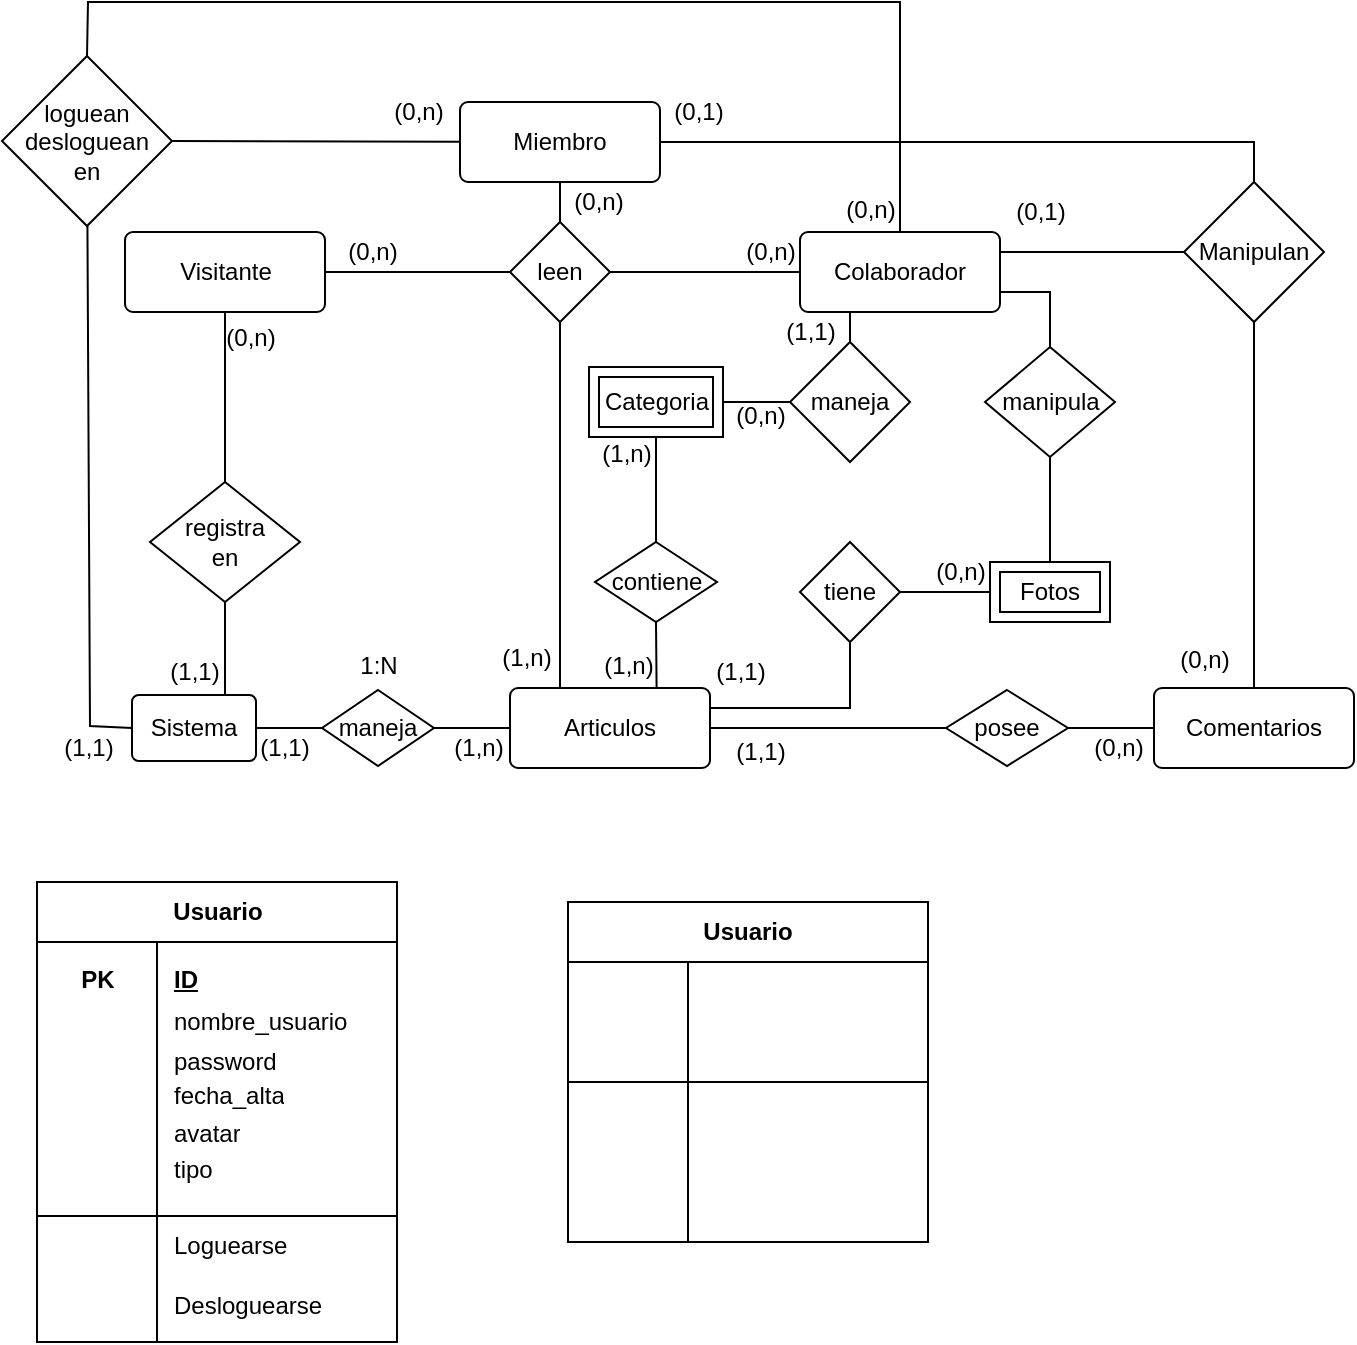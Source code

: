 <mxfile version="21.6.2" type="github">
  <diagram id="R2lEEEUBdFMjLlhIrx00" name="Page-1">
    <mxGraphModel dx="275" dy="428" grid="1" gridSize="10" guides="1" tooltips="1" connect="1" arrows="1" fold="1" page="1" pageScale="1" pageWidth="850" pageHeight="1100" math="0" shadow="0" extFonts="Permanent Marker^https://fonts.googleapis.com/css?family=Permanent+Marker">
      <root>
        <mxCell id="0" />
        <mxCell id="1" parent="0" />
        <mxCell id="c3nKSRqgcQVMaMpkJJOA-74" value="Visitante" style="rounded=1;arcSize=10;whiteSpace=wrap;html=1;align=center;" vertex="1" parent="1">
          <mxGeometry x="998.5" y="135" width="100" height="40" as="geometry" />
        </mxCell>
        <mxCell id="c3nKSRqgcQVMaMpkJJOA-77" value="&lt;div&gt;Miembro&lt;/div&gt;" style="rounded=1;arcSize=10;whiteSpace=wrap;html=1;align=center;" vertex="1" parent="1">
          <mxGeometry x="1166" y="70" width="100" height="40" as="geometry" />
        </mxCell>
        <mxCell id="c3nKSRqgcQVMaMpkJJOA-79" value="&lt;div&gt;Colaborador&lt;/div&gt;" style="rounded=1;arcSize=10;whiteSpace=wrap;html=1;align=center;" vertex="1" parent="1">
          <mxGeometry x="1336" y="135" width="100" height="40" as="geometry" />
        </mxCell>
        <mxCell id="c3nKSRqgcQVMaMpkJJOA-81" value="Articulos" style="rounded=1;arcSize=10;whiteSpace=wrap;html=1;align=center;" vertex="1" parent="1">
          <mxGeometry x="1191" y="363" width="100" height="40" as="geometry" />
        </mxCell>
        <mxCell id="c3nKSRqgcQVMaMpkJJOA-86" value="Comentarios" style="rounded=1;arcSize=10;whiteSpace=wrap;html=1;align=center;" vertex="1" parent="1">
          <mxGeometry x="1513" y="363" width="100" height="40" as="geometry" />
        </mxCell>
        <mxCell id="c3nKSRqgcQVMaMpkJJOA-88" value="leen" style="rhombus;whiteSpace=wrap;html=1;" vertex="1" parent="1">
          <mxGeometry x="1191" y="130" width="50" height="50" as="geometry" />
        </mxCell>
        <mxCell id="c3nKSRqgcQVMaMpkJJOA-93" value="" style="endArrow=none;html=1;rounded=0;exitX=0.5;exitY=1;exitDx=0;exitDy=0;entryX=0.25;entryY=0;entryDx=0;entryDy=0;" edge="1" parent="1" source="c3nKSRqgcQVMaMpkJJOA-88" target="c3nKSRqgcQVMaMpkJJOA-81">
          <mxGeometry width="50" height="50" relative="1" as="geometry">
            <mxPoint x="1341" y="90" as="sourcePoint" />
            <mxPoint x="1341" y="60" as="targetPoint" />
            <Array as="points" />
          </mxGeometry>
        </mxCell>
        <mxCell id="c3nKSRqgcQVMaMpkJJOA-98" value="Manipulan" style="rhombus;whiteSpace=wrap;html=1;" vertex="1" parent="1">
          <mxGeometry x="1528" y="110" width="70" height="70" as="geometry" />
        </mxCell>
        <mxCell id="c3nKSRqgcQVMaMpkJJOA-100" value="" style="endArrow=none;html=1;rounded=0;exitX=1;exitY=0.5;exitDx=0;exitDy=0;entryX=0;entryY=0.5;entryDx=0;entryDy=0;" edge="1" parent="1" source="c3nKSRqgcQVMaMpkJJOA-88" target="c3nKSRqgcQVMaMpkJJOA-79">
          <mxGeometry width="50" height="50" relative="1" as="geometry">
            <mxPoint x="1331" y="170" as="sourcePoint" />
            <mxPoint x="1381" y="120" as="targetPoint" />
          </mxGeometry>
        </mxCell>
        <mxCell id="c3nKSRqgcQVMaMpkJJOA-102" value="" style="endArrow=none;html=1;rounded=0;exitX=0;exitY=0.5;exitDx=0;exitDy=0;entryX=1;entryY=0.25;entryDx=0;entryDy=0;" edge="1" parent="1" source="c3nKSRqgcQVMaMpkJJOA-98" target="c3nKSRqgcQVMaMpkJJOA-79">
          <mxGeometry width="50" height="50" relative="1" as="geometry">
            <mxPoint x="1331" y="170" as="sourcePoint" />
            <mxPoint x="1381" y="120" as="targetPoint" />
          </mxGeometry>
        </mxCell>
        <mxCell id="c3nKSRqgcQVMaMpkJJOA-103" value="" style="endArrow=none;html=1;rounded=0;entryX=0.5;entryY=1;entryDx=0;entryDy=0;exitX=0.5;exitY=0;exitDx=0;exitDy=0;" edge="1" parent="1" source="c3nKSRqgcQVMaMpkJJOA-86" target="c3nKSRqgcQVMaMpkJJOA-98">
          <mxGeometry width="50" height="50" relative="1" as="geometry">
            <mxPoint x="1321" y="240" as="sourcePoint" />
            <mxPoint x="1371" y="190" as="targetPoint" />
          </mxGeometry>
        </mxCell>
        <mxCell id="c3nKSRqgcQVMaMpkJJOA-104" value="contiene" style="rhombus;whiteSpace=wrap;html=1;" vertex="1" parent="1">
          <mxGeometry x="1233.5" y="290" width="61" height="40" as="geometry" />
        </mxCell>
        <mxCell id="c3nKSRqgcQVMaMpkJJOA-106" value="maneja" style="rhombus;whiteSpace=wrap;html=1;" vertex="1" parent="1">
          <mxGeometry x="1331" y="190" width="60" height="60" as="geometry" />
        </mxCell>
        <mxCell id="c3nKSRqgcQVMaMpkJJOA-108" value="" style="endArrow=none;html=1;rounded=0;exitX=0.5;exitY=0;exitDx=0;exitDy=0;" edge="1" parent="1" source="c3nKSRqgcQVMaMpkJJOA-104" target="c3nKSRqgcQVMaMpkJJOA-126">
          <mxGeometry width="50" height="50" relative="1" as="geometry">
            <mxPoint x="1315" y="387" as="sourcePoint" />
            <mxPoint x="1261" y="240" as="targetPoint" />
            <Array as="points" />
          </mxGeometry>
        </mxCell>
        <mxCell id="c3nKSRqgcQVMaMpkJJOA-109" value="" style="endArrow=none;html=1;rounded=0;entryX=0;entryY=0.5;entryDx=0;entryDy=0;" edge="1" parent="1" source="c3nKSRqgcQVMaMpkJJOA-126" target="c3nKSRqgcQVMaMpkJJOA-106">
          <mxGeometry width="50" height="50" relative="1" as="geometry">
            <mxPoint x="1336" y="220" as="sourcePoint" />
            <mxPoint x="1401" y="281" as="targetPoint" />
            <Array as="points" />
          </mxGeometry>
        </mxCell>
        <mxCell id="c3nKSRqgcQVMaMpkJJOA-111" value="" style="endArrow=none;html=1;rounded=0;exitX=0;exitY=0.5;exitDx=0;exitDy=0;entryX=1;entryY=0.5;entryDx=0;entryDy=0;" edge="1" parent="1" source="c3nKSRqgcQVMaMpkJJOA-88" target="c3nKSRqgcQVMaMpkJJOA-74">
          <mxGeometry width="50" height="50" relative="1" as="geometry">
            <mxPoint x="1226" y="140" as="sourcePoint" />
            <mxPoint x="1261" y="70" as="targetPoint" />
          </mxGeometry>
        </mxCell>
        <mxCell id="c3nKSRqgcQVMaMpkJJOA-114" value="" style="endArrow=none;html=1;rounded=0;entryX=0.733;entryY=0.003;entryDx=0;entryDy=0;exitX=0.5;exitY=1;exitDx=0;exitDy=0;entryPerimeter=0;" edge="1" parent="1" source="c3nKSRqgcQVMaMpkJJOA-104" target="c3nKSRqgcQVMaMpkJJOA-81">
          <mxGeometry width="50" height="50" relative="1" as="geometry">
            <mxPoint x="1396" y="295" as="sourcePoint" />
            <mxPoint x="1396" y="270" as="targetPoint" />
            <Array as="points" />
          </mxGeometry>
        </mxCell>
        <mxCell id="c3nKSRqgcQVMaMpkJJOA-115" value="" style="endArrow=none;html=1;rounded=0;exitX=0.5;exitY=0;exitDx=0;exitDy=0;entryX=0.25;entryY=1;entryDx=0;entryDy=0;" edge="1" parent="1" source="c3nKSRqgcQVMaMpkJJOA-106" target="c3nKSRqgcQVMaMpkJJOA-79">
          <mxGeometry width="50" height="50" relative="1" as="geometry">
            <mxPoint x="1274" y="340" as="sourcePoint" />
            <mxPoint x="1276" y="373" as="targetPoint" />
            <Array as="points" />
          </mxGeometry>
        </mxCell>
        <mxCell id="c3nKSRqgcQVMaMpkJJOA-117" value="" style="endArrow=none;html=1;rounded=0;exitX=0.5;exitY=0;exitDx=0;exitDy=0;" edge="1" parent="1" source="c3nKSRqgcQVMaMpkJJOA-88" target="c3nKSRqgcQVMaMpkJJOA-77">
          <mxGeometry width="50" height="50" relative="1" as="geometry">
            <mxPoint x="1226" y="140" as="sourcePoint" />
            <mxPoint x="1226" y="70" as="targetPoint" />
          </mxGeometry>
        </mxCell>
        <mxCell id="c3nKSRqgcQVMaMpkJJOA-120" value="tiene" style="rhombus;whiteSpace=wrap;html=1;" vertex="1" parent="1">
          <mxGeometry x="1336" y="290" width="50" height="50" as="geometry" />
        </mxCell>
        <mxCell id="c3nKSRqgcQVMaMpkJJOA-121" value="" style="endArrow=none;html=1;rounded=0;entryX=0.5;entryY=1;entryDx=0;entryDy=0;exitX=1;exitY=0.25;exitDx=0;exitDy=0;" edge="1" parent="1" source="c3nKSRqgcQVMaMpkJJOA-81" target="c3nKSRqgcQVMaMpkJJOA-120">
          <mxGeometry width="50" height="50" relative="1" as="geometry">
            <mxPoint x="1274" y="290" as="sourcePoint" />
            <mxPoint x="1271" y="250" as="targetPoint" />
            <Array as="points">
              <mxPoint x="1361" y="373" />
            </Array>
          </mxGeometry>
        </mxCell>
        <mxCell id="c3nKSRqgcQVMaMpkJJOA-122" value="" style="endArrow=none;html=1;rounded=0;exitX=1;exitY=0.5;exitDx=0;exitDy=0;" edge="1" parent="1" source="c3nKSRqgcQVMaMpkJJOA-120" target="c3nKSRqgcQVMaMpkJJOA-123">
          <mxGeometry width="50" height="50" relative="1" as="geometry">
            <mxPoint x="1274" y="340" as="sourcePoint" />
            <mxPoint x="1411" y="300" as="targetPoint" />
            <Array as="points" />
          </mxGeometry>
        </mxCell>
        <mxCell id="c3nKSRqgcQVMaMpkJJOA-123" value="Fotos" style="shape=ext;margin=3;double=1;whiteSpace=wrap;html=1;align=center;" vertex="1" parent="1">
          <mxGeometry x="1431" y="300" width="60" height="30" as="geometry" />
        </mxCell>
        <mxCell id="c3nKSRqgcQVMaMpkJJOA-126" value="Categoria" style="shape=ext;margin=3;double=1;whiteSpace=wrap;html=1;align=center;" vertex="1" parent="1">
          <mxGeometry x="1230.5" y="202.5" width="67" height="35" as="geometry" />
        </mxCell>
        <mxCell id="c3nKSRqgcQVMaMpkJJOA-128" value="" style="endArrow=none;html=1;rounded=0;exitX=0.5;exitY=1;exitDx=0;exitDy=0;" edge="1" parent="1" source="c3nKSRqgcQVMaMpkJJOA-129" target="c3nKSRqgcQVMaMpkJJOA-123">
          <mxGeometry width="50" height="50" relative="1" as="geometry">
            <mxPoint x="1526" y="215" as="sourcePoint" />
            <mxPoint x="1586" y="135" as="targetPoint" />
            <Array as="points" />
          </mxGeometry>
        </mxCell>
        <mxCell id="c3nKSRqgcQVMaMpkJJOA-129" value="manipula" style="rhombus;whiteSpace=wrap;html=1;" vertex="1" parent="1">
          <mxGeometry x="1428.5" y="192.5" width="65" height="55" as="geometry" />
        </mxCell>
        <mxCell id="c3nKSRqgcQVMaMpkJJOA-132" value="" style="endArrow=none;html=1;rounded=0;exitX=0.5;exitY=0;exitDx=0;exitDy=0;entryX=1;entryY=0.75;entryDx=0;entryDy=0;" edge="1" parent="1" source="c3nKSRqgcQVMaMpkJJOA-129" target="c3nKSRqgcQVMaMpkJJOA-79">
          <mxGeometry width="50" height="50" relative="1" as="geometry">
            <mxPoint x="1471" y="255" as="sourcePoint" />
            <mxPoint x="1471" y="310" as="targetPoint" />
            <Array as="points">
              <mxPoint x="1461" y="165" />
            </Array>
          </mxGeometry>
        </mxCell>
        <mxCell id="c3nKSRqgcQVMaMpkJJOA-133" value="" style="endArrow=none;html=1;rounded=0;exitX=1;exitY=0.5;exitDx=0;exitDy=0;entryX=0.5;entryY=0;entryDx=0;entryDy=0;" edge="1" parent="1" source="c3nKSRqgcQVMaMpkJJOA-77" target="c3nKSRqgcQVMaMpkJJOA-98">
          <mxGeometry width="50" height="50" relative="1" as="geometry">
            <mxPoint x="1251" y="165" as="sourcePoint" />
            <mxPoint x="1346" y="165" as="targetPoint" />
            <Array as="points">
              <mxPoint x="1563" y="90" />
            </Array>
          </mxGeometry>
        </mxCell>
        <mxCell id="c3nKSRqgcQVMaMpkJJOA-134" value="Sistema" style="rounded=1;arcSize=10;whiteSpace=wrap;html=1;align=center;" vertex="1" parent="1">
          <mxGeometry x="1002" y="366.5" width="62" height="33" as="geometry" />
        </mxCell>
        <mxCell id="c3nKSRqgcQVMaMpkJJOA-135" value="" style="endArrow=none;html=1;rounded=0;" edge="1" parent="1" source="c3nKSRqgcQVMaMpkJJOA-94" target="c3nKSRqgcQVMaMpkJJOA-81">
          <mxGeometry width="50" height="50" relative="1" as="geometry">
            <mxPoint x="1226" y="190" as="sourcePoint" />
            <mxPoint x="1226" y="373" as="targetPoint" />
            <Array as="points" />
          </mxGeometry>
        </mxCell>
        <mxCell id="c3nKSRqgcQVMaMpkJJOA-136" value="" style="endArrow=none;html=1;rounded=0;" edge="1" parent="1" source="c3nKSRqgcQVMaMpkJJOA-134" target="c3nKSRqgcQVMaMpkJJOA-94">
          <mxGeometry width="50" height="50" relative="1" as="geometry">
            <mxPoint x="1051" y="383" as="sourcePoint" />
            <mxPoint x="1231" y="383" as="targetPoint" />
            <Array as="points" />
          </mxGeometry>
        </mxCell>
        <mxCell id="c3nKSRqgcQVMaMpkJJOA-94" value="maneja" style="rhombus;whiteSpace=wrap;html=1;" vertex="1" parent="1">
          <mxGeometry x="1097" y="364" width="56" height="38" as="geometry" />
        </mxCell>
        <mxCell id="c3nKSRqgcQVMaMpkJJOA-137" value="&lt;div&gt;registra&lt;/div&gt;&lt;div&gt;en&lt;br&gt;&lt;/div&gt;" style="rhombus;whiteSpace=wrap;html=1;" vertex="1" parent="1">
          <mxGeometry x="1011" y="260" width="75" height="60" as="geometry" />
        </mxCell>
        <mxCell id="c3nKSRqgcQVMaMpkJJOA-138" value="" style="endArrow=none;html=1;rounded=0;entryX=0.5;entryY=1;entryDx=0;entryDy=0;exitX=0.75;exitY=0;exitDx=0;exitDy=0;" edge="1" parent="1" source="c3nKSRqgcQVMaMpkJJOA-134" target="c3nKSRqgcQVMaMpkJJOA-137">
          <mxGeometry width="50" height="50" relative="1" as="geometry">
            <mxPoint x="961" y="300" as="sourcePoint" />
            <mxPoint x="1011" y="250" as="targetPoint" />
          </mxGeometry>
        </mxCell>
        <mxCell id="c3nKSRqgcQVMaMpkJJOA-140" value="posee" style="rhombus;whiteSpace=wrap;html=1;" vertex="1" parent="1">
          <mxGeometry x="1409" y="364" width="61" height="38" as="geometry" />
        </mxCell>
        <mxCell id="c3nKSRqgcQVMaMpkJJOA-142" value="" style="endArrow=none;html=1;rounded=0;" edge="1" parent="1" source="c3nKSRqgcQVMaMpkJJOA-140" target="c3nKSRqgcQVMaMpkJJOA-86">
          <mxGeometry width="50" height="50" relative="1" as="geometry">
            <mxPoint x="1573" y="373" as="sourcePoint" />
            <mxPoint x="1573" y="190" as="targetPoint" />
          </mxGeometry>
        </mxCell>
        <mxCell id="c3nKSRqgcQVMaMpkJJOA-143" value="" style="endArrow=none;html=1;rounded=0;" edge="1" parent="1" source="c3nKSRqgcQVMaMpkJJOA-140" target="c3nKSRqgcQVMaMpkJJOA-81">
          <mxGeometry width="50" height="50" relative="1" as="geometry">
            <mxPoint x="1471" y="395" as="sourcePoint" />
            <mxPoint x="1523" y="394" as="targetPoint" />
          </mxGeometry>
        </mxCell>
        <mxCell id="c3nKSRqgcQVMaMpkJJOA-144" value="" style="endArrow=none;html=1;rounded=0;" edge="1" parent="1" source="c3nKSRqgcQVMaMpkJJOA-137" target="c3nKSRqgcQVMaMpkJJOA-74">
          <mxGeometry width="50" height="50" relative="1" as="geometry">
            <mxPoint x="1233" y="190" as="sourcePoint" />
            <mxPoint x="1233" y="373" as="targetPoint" />
            <Array as="points" />
          </mxGeometry>
        </mxCell>
        <mxCell id="c3nKSRqgcQVMaMpkJJOA-145" value="" style="endArrow=none;html=1;rounded=0;entryX=0;entryY=0.5;entryDx=0;entryDy=0;" edge="1" parent="1" source="c3nKSRqgcQVMaMpkJJOA-146" target="c3nKSRqgcQVMaMpkJJOA-134">
          <mxGeometry width="50" height="50" relative="1" as="geometry">
            <mxPoint x="1005" y="50" as="sourcePoint" />
            <mxPoint x="1226" y="373" as="targetPoint" />
            <Array as="points">
              <mxPoint x="981" y="382" />
            </Array>
          </mxGeometry>
        </mxCell>
        <mxCell id="c3nKSRqgcQVMaMpkJJOA-146" value="&lt;div&gt;loguean&lt;/div&gt;&lt;div&gt;desloguean&lt;/div&gt;&lt;div&gt;en&lt;br&gt;&lt;/div&gt;" style="rhombus;whiteSpace=wrap;html=1;" vertex="1" parent="1">
          <mxGeometry x="937" y="47" width="85" height="85" as="geometry" />
        </mxCell>
        <mxCell id="c3nKSRqgcQVMaMpkJJOA-147" value="" style="endArrow=none;html=1;rounded=0;entryX=1;entryY=0.5;entryDx=0;entryDy=0;" edge="1" parent="1" source="c3nKSRqgcQVMaMpkJJOA-77" target="c3nKSRqgcQVMaMpkJJOA-146">
          <mxGeometry width="50" height="50" relative="1" as="geometry">
            <mxPoint x="1276" y="100" as="sourcePoint" />
            <mxPoint x="1573" y="120" as="targetPoint" />
            <Array as="points" />
          </mxGeometry>
        </mxCell>
        <mxCell id="c3nKSRqgcQVMaMpkJJOA-148" value="" style="endArrow=none;html=1;rounded=0;exitX=0.5;exitY=0;exitDx=0;exitDy=0;entryX=0.5;entryY=0;entryDx=0;entryDy=0;" edge="1" parent="1" source="c3nKSRqgcQVMaMpkJJOA-79" target="c3nKSRqgcQVMaMpkJJOA-146">
          <mxGeometry width="50" height="50" relative="1" as="geometry">
            <mxPoint x="1276" y="100" as="sourcePoint" />
            <mxPoint x="1573" y="120" as="targetPoint" />
            <Array as="points">
              <mxPoint x="1386" y="20" />
              <mxPoint x="980" y="20" />
            </Array>
          </mxGeometry>
        </mxCell>
        <mxCell id="c3nKSRqgcQVMaMpkJJOA-149" value="(1,n)" style="text;html=1;align=center;verticalAlign=middle;resizable=0;points=[];autosize=1;strokeColor=none;fillColor=none;" vertex="1" parent="1">
          <mxGeometry x="1150" y="378" width="50" height="30" as="geometry" />
        </mxCell>
        <mxCell id="c3nKSRqgcQVMaMpkJJOA-150" value="(1,1)" style="text;html=1;align=center;verticalAlign=middle;resizable=0;points=[];autosize=1;strokeColor=none;fillColor=none;" vertex="1" parent="1">
          <mxGeometry x="954.5" y="378" width="50" height="30" as="geometry" />
        </mxCell>
        <mxCell id="c3nKSRqgcQVMaMpkJJOA-151" value="(1,1)" style="text;html=1;align=center;verticalAlign=middle;resizable=0;points=[];autosize=1;strokeColor=none;fillColor=none;" vertex="1" parent="1">
          <mxGeometry x="1052.5" y="378" width="50" height="30" as="geometry" />
        </mxCell>
        <mxCell id="c3nKSRqgcQVMaMpkJJOA-152" value="(1,1)" style="text;html=1;align=center;verticalAlign=middle;resizable=0;points=[];autosize=1;strokeColor=none;fillColor=none;" vertex="1" parent="1">
          <mxGeometry x="1008" y="340" width="50" height="30" as="geometry" />
        </mxCell>
        <mxCell id="c3nKSRqgcQVMaMpkJJOA-153" value="(0,n)" style="text;html=1;align=center;verticalAlign=middle;resizable=0;points=[];autosize=1;strokeColor=none;fillColor=none;" vertex="1" parent="1">
          <mxGeometry x="1036" y="172.5" width="50" height="30" as="geometry" />
        </mxCell>
        <mxCell id="c3nKSRqgcQVMaMpkJJOA-154" value="(1,1)" style="text;html=1;align=center;verticalAlign=middle;resizable=0;points=[];autosize=1;strokeColor=none;fillColor=none;" vertex="1" parent="1">
          <mxGeometry x="1281" y="340" width="50" height="30" as="geometry" />
        </mxCell>
        <mxCell id="c3nKSRqgcQVMaMpkJJOA-155" value="(0,n)" style="text;html=1;align=center;verticalAlign=middle;resizable=0;points=[];autosize=1;strokeColor=none;fillColor=none;" vertex="1" parent="1">
          <mxGeometry x="1391" y="290" width="50" height="30" as="geometry" />
        </mxCell>
        <mxCell id="c3nKSRqgcQVMaMpkJJOA-156" value="(1,1)" style="text;html=1;align=center;verticalAlign=middle;resizable=0;points=[];autosize=1;strokeColor=none;fillColor=none;" vertex="1" parent="1">
          <mxGeometry x="1291" y="380" width="50" height="30" as="geometry" />
        </mxCell>
        <mxCell id="c3nKSRqgcQVMaMpkJJOA-158" value="(0,n)" style="text;html=1;align=center;verticalAlign=middle;resizable=0;points=[];autosize=1;strokeColor=none;fillColor=none;" vertex="1" parent="1">
          <mxGeometry x="1470" y="378" width="50" height="30" as="geometry" />
        </mxCell>
        <mxCell id="c3nKSRqgcQVMaMpkJJOA-159" value="(1,n)" style="text;html=1;align=center;verticalAlign=middle;resizable=0;points=[];autosize=1;strokeColor=none;fillColor=none;" vertex="1" parent="1">
          <mxGeometry x="1225" y="336.5" width="50" height="30" as="geometry" />
        </mxCell>
        <mxCell id="c3nKSRqgcQVMaMpkJJOA-160" value="(1,n)" style="text;html=1;align=center;verticalAlign=middle;resizable=0;points=[];autosize=1;strokeColor=none;fillColor=none;" vertex="1" parent="1">
          <mxGeometry x="1224" y="231" width="50" height="30" as="geometry" />
        </mxCell>
        <mxCell id="c3nKSRqgcQVMaMpkJJOA-161" value="(0,n)" style="text;html=1;align=center;verticalAlign=middle;resizable=0;points=[];autosize=1;strokeColor=none;fillColor=none;" vertex="1" parent="1">
          <mxGeometry x="1291" y="211.5" width="50" height="30" as="geometry" />
        </mxCell>
        <mxCell id="c3nKSRqgcQVMaMpkJJOA-162" value="(1,1)" style="text;html=1;align=center;verticalAlign=middle;resizable=0;points=[];autosize=1;strokeColor=none;fillColor=none;" vertex="1" parent="1">
          <mxGeometry x="1316" y="169.5" width="50" height="30" as="geometry" />
        </mxCell>
        <mxCell id="c3nKSRqgcQVMaMpkJJOA-163" value="(0,n)" style="text;html=1;align=center;verticalAlign=middle;resizable=0;points=[];autosize=1;strokeColor=none;fillColor=none;" vertex="1" parent="1">
          <mxGeometry x="1513" y="334" width="50" height="30" as="geometry" />
        </mxCell>
        <mxCell id="c3nKSRqgcQVMaMpkJJOA-164" value="(0,1)" style="text;html=1;align=center;verticalAlign=middle;resizable=0;points=[];autosize=1;strokeColor=none;fillColor=none;" vertex="1" parent="1">
          <mxGeometry x="1431" y="110" width="50" height="30" as="geometry" />
        </mxCell>
        <mxCell id="c3nKSRqgcQVMaMpkJJOA-165" value="(0,1)" style="text;html=1;align=center;verticalAlign=middle;resizable=0;points=[];autosize=1;strokeColor=none;fillColor=none;" vertex="1" parent="1">
          <mxGeometry x="1260" y="60" width="50" height="30" as="geometry" />
        </mxCell>
        <mxCell id="c3nKSRqgcQVMaMpkJJOA-167" value="(0,n)" style="text;html=1;align=center;verticalAlign=middle;resizable=0;points=[];autosize=1;strokeColor=none;fillColor=none;" vertex="1" parent="1">
          <mxGeometry x="1120" y="60" width="50" height="30" as="geometry" />
        </mxCell>
        <mxCell id="c3nKSRqgcQVMaMpkJJOA-168" value="(0,n)" style="text;html=1;align=center;verticalAlign=middle;resizable=0;points=[];autosize=1;strokeColor=none;fillColor=none;" vertex="1" parent="1">
          <mxGeometry x="1346" y="109" width="50" height="30" as="geometry" />
        </mxCell>
        <mxCell id="c3nKSRqgcQVMaMpkJJOA-169" value="(1,n)" style="text;html=1;align=center;verticalAlign=middle;resizable=0;points=[];autosize=1;strokeColor=none;fillColor=none;" vertex="1" parent="1">
          <mxGeometry x="1174" y="333" width="50" height="30" as="geometry" />
        </mxCell>
        <mxCell id="c3nKSRqgcQVMaMpkJJOA-170" value="(0,n)" style="text;html=1;align=center;verticalAlign=middle;resizable=0;points=[];autosize=1;strokeColor=none;fillColor=none;" vertex="1" parent="1">
          <mxGeometry x="1097" y="130" width="50" height="30" as="geometry" />
        </mxCell>
        <mxCell id="c3nKSRqgcQVMaMpkJJOA-171" value="(0,n)" style="text;html=1;align=center;verticalAlign=middle;resizable=0;points=[];autosize=1;strokeColor=none;fillColor=none;" vertex="1" parent="1">
          <mxGeometry x="1210" y="105" width="50" height="30" as="geometry" />
        </mxCell>
        <mxCell id="c3nKSRqgcQVMaMpkJJOA-172" value="(0,n)" style="text;html=1;align=center;verticalAlign=middle;resizable=0;points=[];autosize=1;strokeColor=none;fillColor=none;" vertex="1" parent="1">
          <mxGeometry x="1296" y="130" width="50" height="30" as="geometry" />
        </mxCell>
        <mxCell id="c3nKSRqgcQVMaMpkJJOA-186" value="Usuario" style="shape=table;startSize=30;container=1;collapsible=1;childLayout=tableLayout;fixedRows=1;rowLines=0;fontStyle=1;align=center;resizeLast=1;html=1;whiteSpace=wrap;" vertex="1" parent="1">
          <mxGeometry x="954.5" y="460" width="180" height="230" as="geometry" />
        </mxCell>
        <mxCell id="c3nKSRqgcQVMaMpkJJOA-187" value="" style="shape=tableRow;horizontal=0;startSize=0;swimlaneHead=0;swimlaneBody=0;fillColor=none;collapsible=0;dropTarget=0;points=[[0,0.5],[1,0.5]];portConstraint=eastwest;top=0;left=0;right=0;bottom=0;html=1;" vertex="1" parent="c3nKSRqgcQVMaMpkJJOA-186">
          <mxGeometry y="30" width="180" height="37" as="geometry" />
        </mxCell>
        <mxCell id="c3nKSRqgcQVMaMpkJJOA-188" value="PK" style="shape=partialRectangle;connectable=0;fillColor=none;top=0;left=0;bottom=0;right=0;fontStyle=1;overflow=hidden;html=1;whiteSpace=wrap;" vertex="1" parent="c3nKSRqgcQVMaMpkJJOA-187">
          <mxGeometry width="60" height="37" as="geometry">
            <mxRectangle width="60" height="37" as="alternateBounds" />
          </mxGeometry>
        </mxCell>
        <mxCell id="c3nKSRqgcQVMaMpkJJOA-189" value="ID" style="shape=partialRectangle;connectable=0;fillColor=none;top=0;left=0;bottom=0;right=0;align=left;spacingLeft=6;fontStyle=5;overflow=hidden;html=1;whiteSpace=wrap;" vertex="1" parent="c3nKSRqgcQVMaMpkJJOA-187">
          <mxGeometry x="60" width="120" height="37" as="geometry">
            <mxRectangle width="120" height="37" as="alternateBounds" />
          </mxGeometry>
        </mxCell>
        <mxCell id="c3nKSRqgcQVMaMpkJJOA-190" value="" style="shape=tableRow;horizontal=0;startSize=0;swimlaneHead=0;swimlaneBody=0;fillColor=none;collapsible=0;dropTarget=0;points=[[0,0.5],[1,0.5]];portConstraint=eastwest;top=0;left=0;right=0;bottom=1;html=1;" vertex="1" parent="c3nKSRqgcQVMaMpkJJOA-186">
          <mxGeometry y="67" width="180" height="100" as="geometry" />
        </mxCell>
        <mxCell id="c3nKSRqgcQVMaMpkJJOA-191" value="" style="shape=partialRectangle;connectable=0;fillColor=none;top=0;left=0;bottom=0;right=0;fontStyle=1;overflow=hidden;html=1;whiteSpace=wrap;" vertex="1" parent="c3nKSRqgcQVMaMpkJJOA-190">
          <mxGeometry width="60" height="100" as="geometry">
            <mxRectangle width="60" height="100" as="alternateBounds" />
          </mxGeometry>
        </mxCell>
        <mxCell id="c3nKSRqgcQVMaMpkJJOA-192" value="&lt;div&gt;&lt;br&gt;&lt;/div&gt;&lt;div&gt;&lt;br&gt;&lt;/div&gt;" style="shape=partialRectangle;connectable=0;fillColor=none;top=0;left=0;bottom=0;right=0;align=left;spacingLeft=6;fontStyle=5;overflow=hidden;html=1;whiteSpace=wrap;" vertex="1" parent="c3nKSRqgcQVMaMpkJJOA-190">
          <mxGeometry x="60" width="120" height="100" as="geometry">
            <mxRectangle width="120" height="100" as="alternateBounds" />
          </mxGeometry>
        </mxCell>
        <mxCell id="c3nKSRqgcQVMaMpkJJOA-193" value="" style="shape=tableRow;horizontal=0;startSize=0;swimlaneHead=0;swimlaneBody=0;fillColor=none;collapsible=0;dropTarget=0;points=[[0,0.5],[1,0.5]];portConstraint=eastwest;top=0;left=0;right=0;bottom=0;html=1;" vertex="1" parent="c3nKSRqgcQVMaMpkJJOA-186">
          <mxGeometry y="167" width="180" height="30" as="geometry" />
        </mxCell>
        <mxCell id="c3nKSRqgcQVMaMpkJJOA-194" value="" style="shape=partialRectangle;connectable=0;fillColor=none;top=0;left=0;bottom=0;right=0;editable=1;overflow=hidden;html=1;whiteSpace=wrap;" vertex="1" parent="c3nKSRqgcQVMaMpkJJOA-193">
          <mxGeometry width="60" height="30" as="geometry">
            <mxRectangle width="60" height="30" as="alternateBounds" />
          </mxGeometry>
        </mxCell>
        <mxCell id="c3nKSRqgcQVMaMpkJJOA-195" value="Loguearse" style="shape=partialRectangle;connectable=0;fillColor=none;top=0;left=0;bottom=0;right=0;align=left;spacingLeft=6;overflow=hidden;html=1;whiteSpace=wrap;" vertex="1" parent="c3nKSRqgcQVMaMpkJJOA-193">
          <mxGeometry x="60" width="120" height="30" as="geometry">
            <mxRectangle width="120" height="30" as="alternateBounds" />
          </mxGeometry>
        </mxCell>
        <mxCell id="c3nKSRqgcQVMaMpkJJOA-196" value="" style="shape=tableRow;horizontal=0;startSize=0;swimlaneHead=0;swimlaneBody=0;fillColor=none;collapsible=0;dropTarget=0;points=[[0,0.5],[1,0.5]];portConstraint=eastwest;top=0;left=0;right=0;bottom=0;html=1;" vertex="1" parent="c3nKSRqgcQVMaMpkJJOA-186">
          <mxGeometry y="197" width="180" height="33" as="geometry" />
        </mxCell>
        <mxCell id="c3nKSRqgcQVMaMpkJJOA-197" value="" style="shape=partialRectangle;connectable=0;fillColor=none;top=0;left=0;bottom=0;right=0;editable=1;overflow=hidden;html=1;whiteSpace=wrap;" vertex="1" parent="c3nKSRqgcQVMaMpkJJOA-196">
          <mxGeometry width="60" height="33" as="geometry">
            <mxRectangle width="60" height="33" as="alternateBounds" />
          </mxGeometry>
        </mxCell>
        <mxCell id="c3nKSRqgcQVMaMpkJJOA-198" value="" style="shape=partialRectangle;connectable=0;fillColor=none;top=0;left=0;bottom=0;right=0;align=left;spacingLeft=6;overflow=hidden;html=1;whiteSpace=wrap;" vertex="1" parent="c3nKSRqgcQVMaMpkJJOA-196">
          <mxGeometry x="60" width="120" height="33" as="geometry">
            <mxRectangle width="120" height="33" as="alternateBounds" />
          </mxGeometry>
        </mxCell>
        <mxCell id="c3nKSRqgcQVMaMpkJJOA-199" value="nombre_usuario" style="shape=partialRectangle;connectable=0;fillColor=none;top=0;left=0;bottom=0;right=0;align=left;spacingLeft=6;fontStyle=0;overflow=hidden;html=1;whiteSpace=wrap;" vertex="1" parent="1">
          <mxGeometry x="1014.5" y="520" width="120" height="20" as="geometry">
            <mxRectangle width="120" height="37" as="alternateBounds" />
          </mxGeometry>
        </mxCell>
        <mxCell id="c3nKSRqgcQVMaMpkJJOA-200" value="password" style="shape=partialRectangle;connectable=0;fillColor=none;top=0;left=0;bottom=0;right=0;align=left;spacingLeft=6;fontStyle=0;overflow=hidden;html=1;whiteSpace=wrap;" vertex="1" parent="1">
          <mxGeometry x="1014.5" y="540" width="120" height="20" as="geometry">
            <mxRectangle width="120" height="37" as="alternateBounds" />
          </mxGeometry>
        </mxCell>
        <mxCell id="c3nKSRqgcQVMaMpkJJOA-201" value="fecha_alta" style="shape=partialRectangle;connectable=0;fillColor=none;top=0;left=0;bottom=0;right=0;align=left;spacingLeft=6;fontStyle=0;overflow=hidden;html=1;whiteSpace=wrap;" vertex="1" parent="1">
          <mxGeometry x="1014.5" y="556.5" width="120" height="20" as="geometry">
            <mxRectangle width="120" height="37" as="alternateBounds" />
          </mxGeometry>
        </mxCell>
        <mxCell id="c3nKSRqgcQVMaMpkJJOA-202" value="avatar" style="shape=partialRectangle;connectable=0;fillColor=none;top=0;left=0;bottom=0;right=0;align=left;spacingLeft=6;fontStyle=0;overflow=hidden;html=1;whiteSpace=wrap;" vertex="1" parent="1">
          <mxGeometry x="1014.5" y="576" width="120" height="20" as="geometry">
            <mxRectangle width="120" height="37" as="alternateBounds" />
          </mxGeometry>
        </mxCell>
        <mxCell id="c3nKSRqgcQVMaMpkJJOA-203" value="tipo" style="shape=partialRectangle;connectable=0;fillColor=none;top=0;left=0;bottom=0;right=0;align=left;spacingLeft=6;fontStyle=0;overflow=hidden;html=1;whiteSpace=wrap;" vertex="1" parent="1">
          <mxGeometry x="1014.5" y="594" width="120" height="20" as="geometry">
            <mxRectangle width="120" height="37" as="alternateBounds" />
          </mxGeometry>
        </mxCell>
        <mxCell id="c3nKSRqgcQVMaMpkJJOA-216" value="Desloguearse" style="shape=partialRectangle;connectable=0;fillColor=none;top=0;left=0;bottom=0;right=0;align=left;spacingLeft=6;overflow=hidden;html=1;whiteSpace=wrap;" vertex="1" parent="1">
          <mxGeometry x="1014.5" y="657" width="120" height="30" as="geometry">
            <mxRectangle width="120" height="30" as="alternateBounds" />
          </mxGeometry>
        </mxCell>
        <mxCell id="c3nKSRqgcQVMaMpkJJOA-219" value="1:N" style="text;html=1;align=center;verticalAlign=middle;resizable=0;points=[];autosize=1;strokeColor=none;fillColor=none;" vertex="1" parent="1">
          <mxGeometry x="1105" y="336.5" width="40" height="30" as="geometry" />
        </mxCell>
        <mxCell id="c3nKSRqgcQVMaMpkJJOA-220" value="Usuario" style="shape=table;startSize=30;container=1;collapsible=1;childLayout=tableLayout;fixedRows=1;rowLines=0;fontStyle=1;align=center;resizeLast=1;html=1;whiteSpace=wrap;" vertex="1" parent="1">
          <mxGeometry x="1220" y="470" width="180" height="170.0" as="geometry" />
        </mxCell>
        <mxCell id="c3nKSRqgcQVMaMpkJJOA-221" value="" style="shape=tableRow;horizontal=0;startSize=0;swimlaneHead=0;swimlaneBody=0;fillColor=none;collapsible=0;dropTarget=0;points=[[0,0.5],[1,0.5]];portConstraint=eastwest;top=0;left=0;right=0;bottom=0;html=1;" vertex="1" parent="c3nKSRqgcQVMaMpkJJOA-220">
          <mxGeometry y="30" width="180" height="37" as="geometry" />
        </mxCell>
        <mxCell id="c3nKSRqgcQVMaMpkJJOA-222" value="" style="shape=partialRectangle;connectable=0;fillColor=none;top=0;left=0;bottom=0;right=0;fontStyle=1;overflow=hidden;html=1;whiteSpace=wrap;" vertex="1" parent="c3nKSRqgcQVMaMpkJJOA-221">
          <mxGeometry width="60" height="37" as="geometry">
            <mxRectangle width="60" height="37" as="alternateBounds" />
          </mxGeometry>
        </mxCell>
        <mxCell id="c3nKSRqgcQVMaMpkJJOA-223" value="" style="shape=partialRectangle;connectable=0;fillColor=none;top=0;left=0;bottom=0;right=0;align=left;spacingLeft=6;fontStyle=5;overflow=hidden;html=1;whiteSpace=wrap;" vertex="1" parent="c3nKSRqgcQVMaMpkJJOA-221">
          <mxGeometry x="60" width="120" height="37" as="geometry">
            <mxRectangle width="120" height="37" as="alternateBounds" />
          </mxGeometry>
        </mxCell>
        <mxCell id="c3nKSRqgcQVMaMpkJJOA-224" value="" style="shape=tableRow;horizontal=0;startSize=0;swimlaneHead=0;swimlaneBody=0;fillColor=none;collapsible=0;dropTarget=0;points=[[0,0.5],[1,0.5]];portConstraint=eastwest;top=0;left=0;right=0;bottom=1;html=1;" vertex="1" parent="c3nKSRqgcQVMaMpkJJOA-220">
          <mxGeometry y="67" width="180" height="23" as="geometry" />
        </mxCell>
        <mxCell id="c3nKSRqgcQVMaMpkJJOA-225" value="" style="shape=partialRectangle;connectable=0;fillColor=none;top=0;left=0;bottom=0;right=0;fontStyle=1;overflow=hidden;html=1;whiteSpace=wrap;" vertex="1" parent="c3nKSRqgcQVMaMpkJJOA-224">
          <mxGeometry width="60" height="23" as="geometry">
            <mxRectangle width="60" height="23" as="alternateBounds" />
          </mxGeometry>
        </mxCell>
        <mxCell id="c3nKSRqgcQVMaMpkJJOA-226" value="&lt;div&gt;&lt;br&gt;&lt;/div&gt;&lt;div&gt;&lt;br&gt;&lt;/div&gt;" style="shape=partialRectangle;connectable=0;fillColor=none;top=0;left=0;bottom=0;right=0;align=left;spacingLeft=6;fontStyle=5;overflow=hidden;html=1;whiteSpace=wrap;" vertex="1" parent="c3nKSRqgcQVMaMpkJJOA-224">
          <mxGeometry x="60" width="120" height="23" as="geometry">
            <mxRectangle width="120" height="23" as="alternateBounds" />
          </mxGeometry>
        </mxCell>
        <mxCell id="c3nKSRqgcQVMaMpkJJOA-227" value="" style="shape=tableRow;horizontal=0;startSize=0;swimlaneHead=0;swimlaneBody=0;fillColor=none;collapsible=0;dropTarget=0;points=[[0,0.5],[1,0.5]];portConstraint=eastwest;top=0;left=0;right=0;bottom=0;html=1;" vertex="1" parent="c3nKSRqgcQVMaMpkJJOA-220">
          <mxGeometry y="90" width="180" height="23" as="geometry" />
        </mxCell>
        <mxCell id="c3nKSRqgcQVMaMpkJJOA-228" value="" style="shape=partialRectangle;connectable=0;fillColor=none;top=0;left=0;bottom=0;right=0;editable=1;overflow=hidden;html=1;whiteSpace=wrap;" vertex="1" parent="c3nKSRqgcQVMaMpkJJOA-227">
          <mxGeometry width="60" height="23" as="geometry">
            <mxRectangle width="60" height="23" as="alternateBounds" />
          </mxGeometry>
        </mxCell>
        <mxCell id="c3nKSRqgcQVMaMpkJJOA-229" value="" style="shape=partialRectangle;connectable=0;fillColor=none;top=0;left=0;bottom=0;right=0;align=left;spacingLeft=6;overflow=hidden;html=1;whiteSpace=wrap;" vertex="1" parent="c3nKSRqgcQVMaMpkJJOA-227">
          <mxGeometry x="60" width="120" height="23" as="geometry">
            <mxRectangle width="120" height="23" as="alternateBounds" />
          </mxGeometry>
        </mxCell>
        <mxCell id="c3nKSRqgcQVMaMpkJJOA-230" value="" style="shape=tableRow;horizontal=0;startSize=0;swimlaneHead=0;swimlaneBody=0;fillColor=none;collapsible=0;dropTarget=0;points=[[0,0.5],[1,0.5]];portConstraint=eastwest;top=0;left=0;right=0;bottom=0;html=1;" vertex="1" parent="c3nKSRqgcQVMaMpkJJOA-220">
          <mxGeometry y="113" width="180" height="57" as="geometry" />
        </mxCell>
        <mxCell id="c3nKSRqgcQVMaMpkJJOA-231" value="" style="shape=partialRectangle;connectable=0;fillColor=none;top=0;left=0;bottom=0;right=0;editable=1;overflow=hidden;html=1;whiteSpace=wrap;" vertex="1" parent="c3nKSRqgcQVMaMpkJJOA-230">
          <mxGeometry width="60" height="57" as="geometry">
            <mxRectangle width="60" height="57" as="alternateBounds" />
          </mxGeometry>
        </mxCell>
        <mxCell id="c3nKSRqgcQVMaMpkJJOA-232" value="" style="shape=partialRectangle;connectable=0;fillColor=none;top=0;left=0;bottom=0;right=0;align=left;spacingLeft=6;overflow=hidden;html=1;whiteSpace=wrap;" vertex="1" parent="c3nKSRqgcQVMaMpkJJOA-230">
          <mxGeometry x="60" width="120" height="57" as="geometry">
            <mxRectangle width="120" height="57" as="alternateBounds" />
          </mxGeometry>
        </mxCell>
      </root>
    </mxGraphModel>
  </diagram>
</mxfile>
